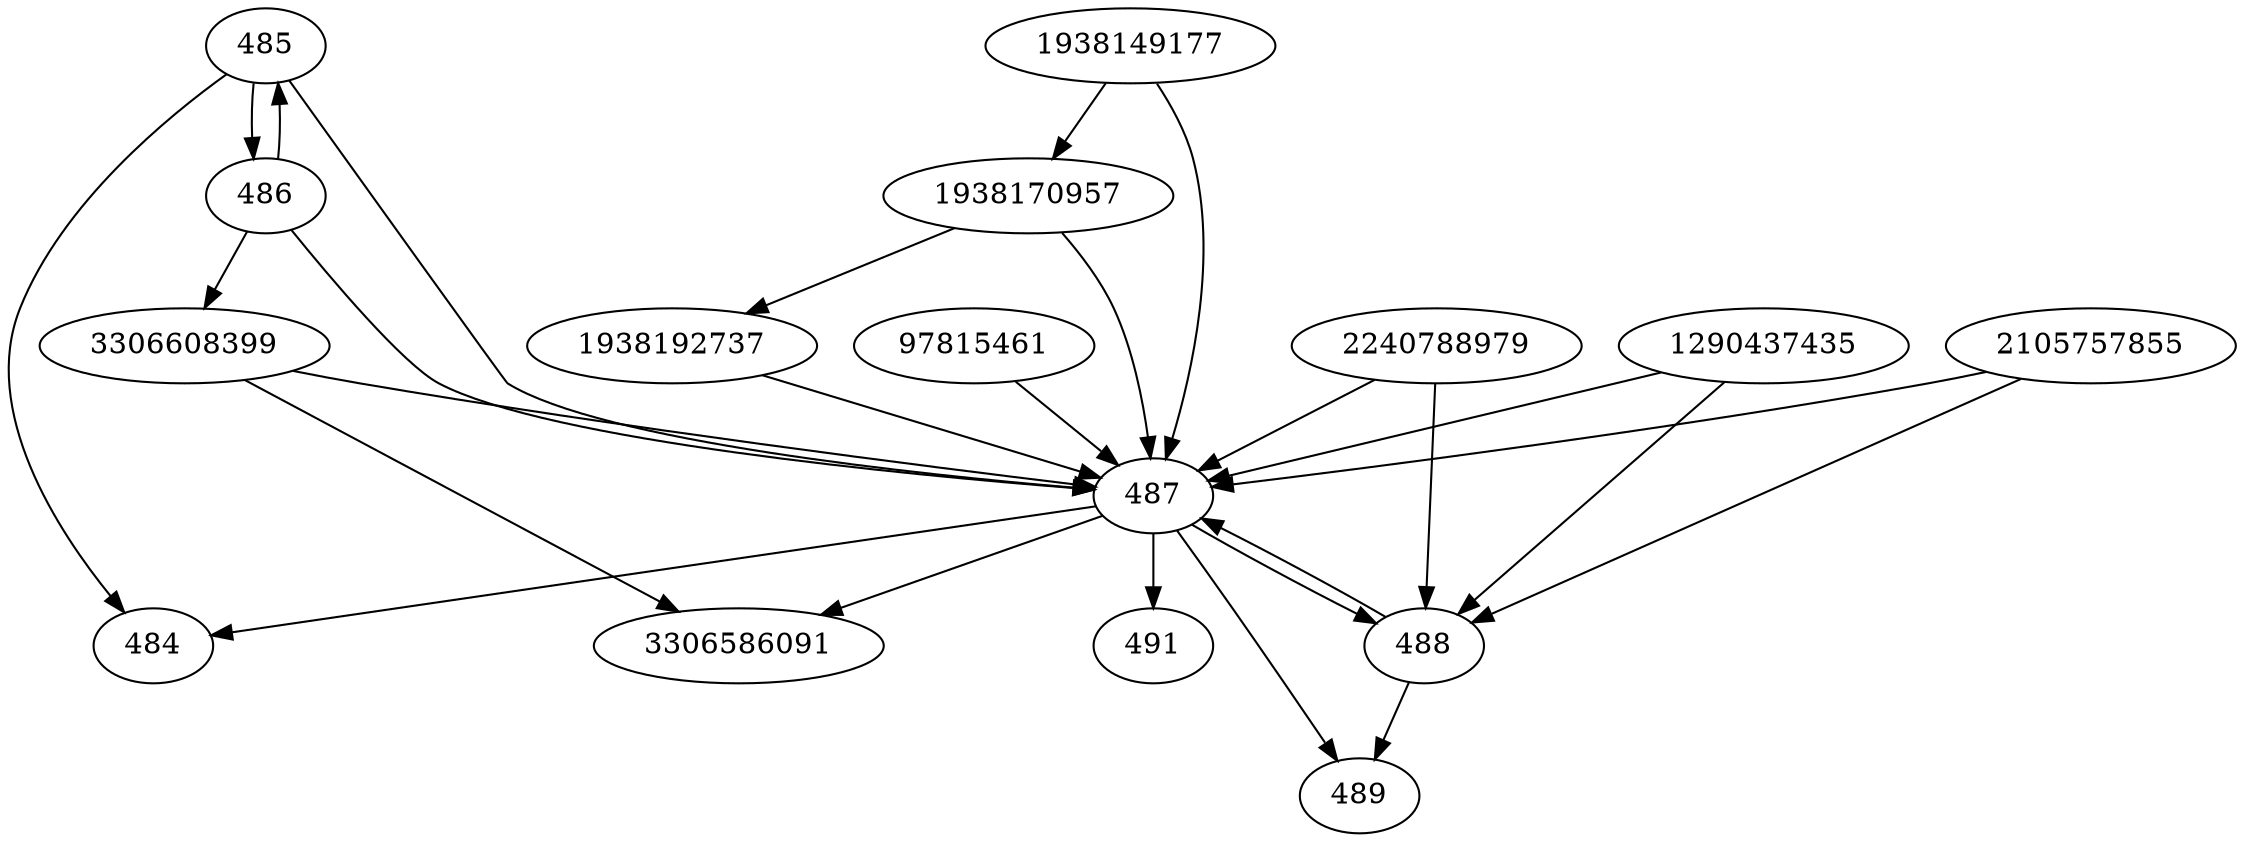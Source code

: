 strict digraph  {
1938192737;
484;
485;
486;
97815461;
488;
489;
487;
3306586091;
491;
1938170957;
3306608399;
2240788979;
1938149177;
1290437435;
2105757855;
1938192737 -> 487;
485 -> 484;
485 -> 487;
485 -> 486;
486 -> 487;
486 -> 485;
486 -> 3306608399;
97815461 -> 487;
488 -> 487;
488 -> 489;
487 -> 489;
487 -> 488;
487 -> 484;
487 -> 3306586091;
487 -> 491;
1938170957 -> 487;
1938170957 -> 1938192737;
3306608399 -> 487;
3306608399 -> 3306586091;
2240788979 -> 487;
2240788979 -> 488;
1938149177 -> 487;
1938149177 -> 1938170957;
1290437435 -> 487;
1290437435 -> 488;
2105757855 -> 487;
2105757855 -> 488;
}
